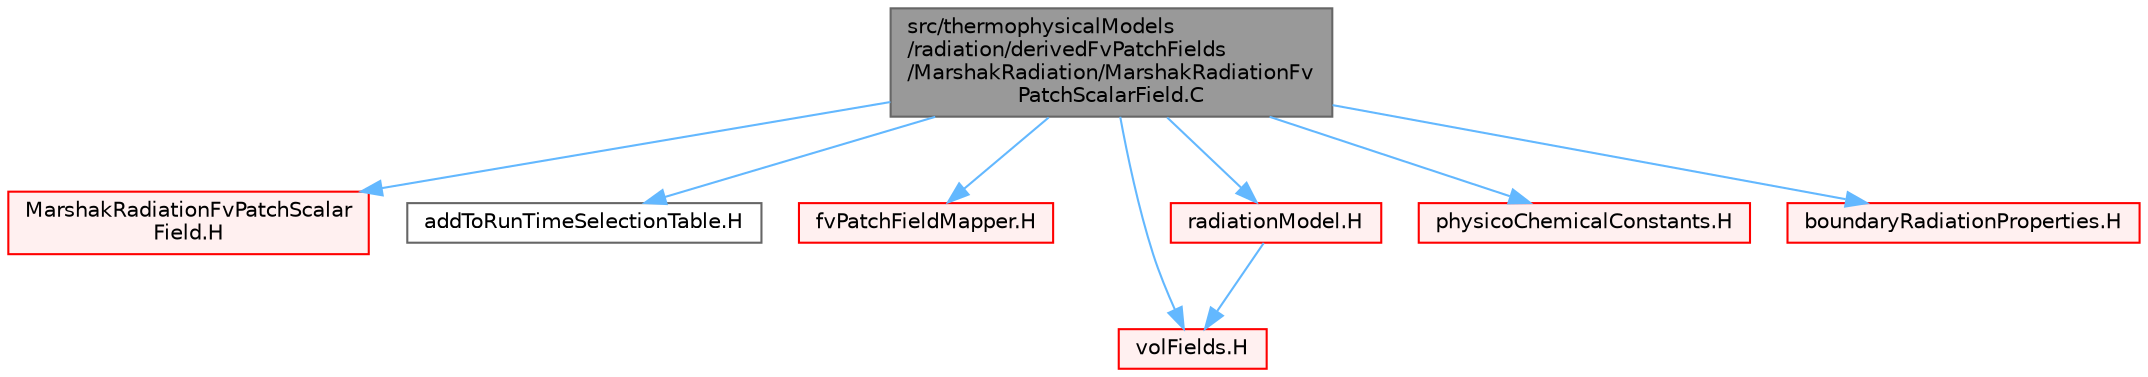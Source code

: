 digraph "src/thermophysicalModels/radiation/derivedFvPatchFields/MarshakRadiation/MarshakRadiationFvPatchScalarField.C"
{
 // LATEX_PDF_SIZE
  bgcolor="transparent";
  edge [fontname=Helvetica,fontsize=10,labelfontname=Helvetica,labelfontsize=10];
  node [fontname=Helvetica,fontsize=10,shape=box,height=0.2,width=0.4];
  Node1 [id="Node000001",label="src/thermophysicalModels\l/radiation/derivedFvPatchFields\l/MarshakRadiation/MarshakRadiationFv\lPatchScalarField.C",height=0.2,width=0.4,color="gray40", fillcolor="grey60", style="filled", fontcolor="black",tooltip=" "];
  Node1 -> Node2 [id="edge1_Node000001_Node000002",color="steelblue1",style="solid",tooltip=" "];
  Node2 [id="Node000002",label="MarshakRadiationFvPatchScalar\lField.H",height=0.2,width=0.4,color="red", fillcolor="#FFF0F0", style="filled",URL="$MarshakRadiationFvPatchScalarField_8H.html",tooltip=" "];
  Node1 -> Node268 [id="edge2_Node000001_Node000268",color="steelblue1",style="solid",tooltip=" "];
  Node268 [id="Node000268",label="addToRunTimeSelectionTable.H",height=0.2,width=0.4,color="grey40", fillcolor="white", style="filled",URL="$addToRunTimeSelectionTable_8H.html",tooltip="Macros for easy insertion into run-time selection tables."];
  Node1 -> Node269 [id="edge3_Node000001_Node000269",color="steelblue1",style="solid",tooltip=" "];
  Node269 [id="Node000269",label="fvPatchFieldMapper.H",height=0.2,width=0.4,color="red", fillcolor="#FFF0F0", style="filled",URL="$fvPatchFieldMapper_8H.html",tooltip=" "];
  Node1 -> Node270 [id="edge4_Node000001_Node000270",color="steelblue1",style="solid",tooltip=" "];
  Node270 [id="Node000270",label="volFields.H",height=0.2,width=0.4,color="red", fillcolor="#FFF0F0", style="filled",URL="$volFields_8H.html",tooltip=" "];
  Node1 -> Node384 [id="edge5_Node000001_Node000384",color="steelblue1",style="solid",tooltip=" "];
  Node384 [id="Node000384",label="radiationModel.H",height=0.2,width=0.4,color="red", fillcolor="#FFF0F0", style="filled",URL="$radiationModel_8H.html",tooltip=" "];
  Node384 -> Node270 [id="edge6_Node000384_Node000270",color="steelblue1",style="solid",tooltip=" "];
  Node1 -> Node388 [id="edge7_Node000001_Node000388",color="steelblue1",style="solid",tooltip=" "];
  Node388 [id="Node000388",label="physicoChemicalConstants.H",height=0.2,width=0.4,color="red", fillcolor="#FFF0F0", style="filled",URL="$physicoChemicalConstants_8H.html",tooltip=" "];
  Node1 -> Node389 [id="edge8_Node000001_Node000389",color="steelblue1",style="solid",tooltip=" "];
  Node389 [id="Node000389",label="boundaryRadiationProperties.H",height=0.2,width=0.4,color="red", fillcolor="#FFF0F0", style="filled",URL="$boundaryRadiationProperties_8H.html",tooltip=" "];
}
